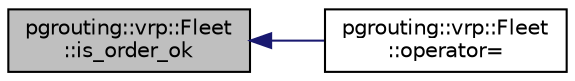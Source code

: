 digraph "pgrouting::vrp::Fleet::is_order_ok"
{
  edge [fontname="Helvetica",fontsize="10",labelfontname="Helvetica",labelfontsize="10"];
  node [fontname="Helvetica",fontsize="10",shape=record];
  rankdir="LR";
  Node101 [label="pgrouting::vrp::Fleet\l::is_order_ok",height=0.2,width=0.4,color="black", fillcolor="grey75", style="filled", fontcolor="black"];
  Node101 -> Node102 [dir="back",color="midnightblue",fontsize="10",style="solid",fontname="Helvetica"];
  Node102 [label="pgrouting::vrp::Fleet\l::operator=",height=0.2,width=0.4,color="black", fillcolor="white", style="filled",URL="$classpgrouting_1_1vrp_1_1Fleet.html#aebb9c0cf28fff9cdaa363bd1ef7011c7"];
}
